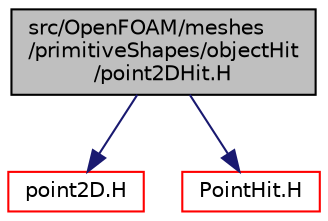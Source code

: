 digraph "src/OpenFOAM/meshes/primitiveShapes/objectHit/point2DHit.H"
{
  bgcolor="transparent";
  edge [fontname="Helvetica",fontsize="10",labelfontname="Helvetica",labelfontsize="10"];
  node [fontname="Helvetica",fontsize="10",shape=record];
  Node0 [label="src/OpenFOAM/meshes\l/primitiveShapes/objectHit\l/point2DHit.H",height=0.2,width=0.4,color="black", fillcolor="grey75", style="filled", fontcolor="black"];
  Node0 -> Node1 [color="midnightblue",fontsize="10",style="solid",fontname="Helvetica"];
  Node1 [label="point2D.H",height=0.2,width=0.4,color="red",URL="$a12839.html"];
  Node0 -> Node58 [color="midnightblue",fontsize="10",style="solid",fontname="Helvetica"];
  Node58 [label="PointHit.H",height=0.2,width=0.4,color="red",URL="$a12800.html"];
}
